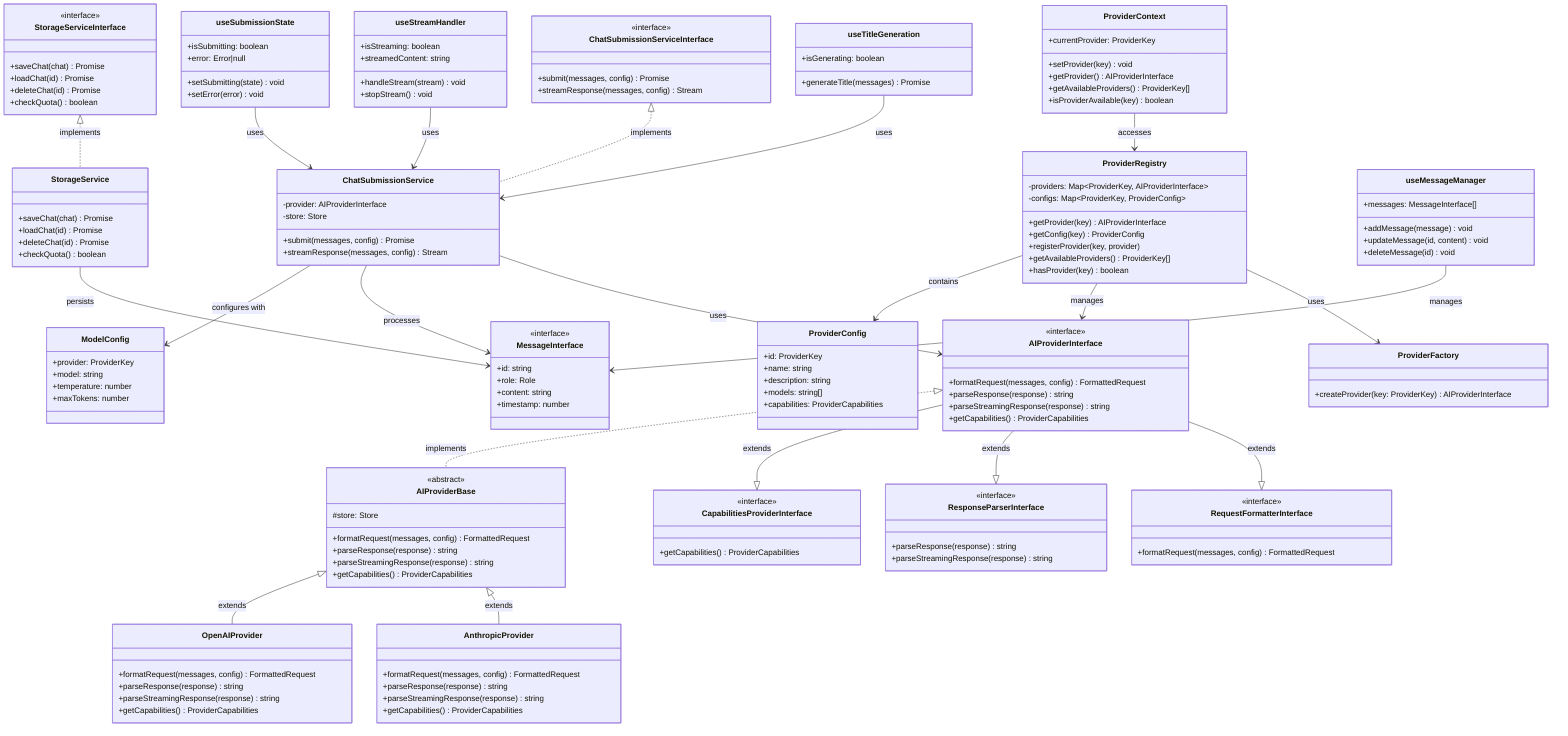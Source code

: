 classDiagram
    direction TB

%% Interfaces
    class AIProviderInterface {
        <<interface>>
        +formatRequest(messages, config) FormattedRequest
        +parseResponse(response) string
        +parseStreamingResponse(response) string
        +getCapabilities() ProviderCapabilities
    }

    class MessageInterface {
        <<interface>>
        +id: string
        +role: Role
        +content: string
        +timestamp: number
    }

    class RequestFormatterInterface {
        <<interface>>
        +formatRequest(messages, config) FormattedRequest
    }

    class ResponseParserInterface {
        <<interface>>
        +parseResponse(response) string
        +parseStreamingResponse(response) string
    }

    class CapabilitiesProviderInterface {
        <<interface>>
        +getCapabilities() ProviderCapabilities
    }

    AIProviderInterface --|> RequestFormatterInterface : extends
    AIProviderInterface --|> ResponseParserInterface : extends
    AIProviderInterface --|> CapabilitiesProviderInterface : extends

%% Base Classes
    class AIProviderBase {
        <<abstract>>
        #store: Store
        +formatRequest(messages, config) FormattedRequest
        +parseResponse(response) string
        +parseStreamingResponse(response) string
        +getCapabilities() ProviderCapabilities
    }

%% Provider Implementations
    class AnthropicProvider {
        +formatRequest(messages, config) FormattedRequest
        +parseResponse(response) string
        +parseStreamingResponse(response) string
        +getCapabilities() ProviderCapabilities
    }

    class OpenAIProvider {
        +formatRequest(messages, config) FormattedRequest
        +parseResponse(response) string
        +parseStreamingResponse(response) string
        +getCapabilities() ProviderCapabilities
    }

%% Configuration
    class ProviderConfig {
        +id: ProviderKey
        +name: string
        +description: string
        +models: string[]
        +capabilities: ProviderCapabilities
    }

    class ModelConfig {
        +provider: ProviderKey
        +model: string
        +temperature: number
        +maxTokens: number
    }

%% Service Interfaces
    class ChatSubmissionServiceInterface {
        <<interface>>
        +submit(messages, config) Promise
        +streamResponse(messages, config) Stream
    }

    class StorageServiceInterface {
        <<interface>>
        +saveChat(chat) Promise
        +loadChat(id) Promise
        +deleteChat(id) Promise
        +checkQuota() boolean
    }

%% Services
    class ChatSubmissionService {
        -provider: AIProviderInterface
        -store: Store
        +submit(messages, config) Promise
        +streamResponse(messages, config) Stream
    }

    class StorageService {
        +saveChat(chat) Promise
        +loadChat(id) Promise
        +deleteChat(id) Promise
        +checkQuota() boolean
    }

%% Registry
    class ProviderRegistry {
        -providers: Map~ProviderKey, AIProviderInterface~
        -configs: Map~ProviderKey, ProviderConfig~
        +getProvider(key) AIProviderInterface
        +getConfig(key) ProviderConfig
        +registerProvider(key, provider)
        +getAvailableProviders() ProviderKey[]
        +hasProvider(key) boolean
    }

    class ProviderFactory {
        +createProvider(key: ProviderKey) AIProviderInterface
    }

    ProviderRegistry --> ProviderFactory : uses

%% Context
    class ProviderContext {
        +currentProvider: ProviderKey
        +setProvider(key) void
        +getProvider() AIProviderInterface
        +getAvailableProviders() ProviderKey[]
        +isProviderAvailable(key) boolean
    }

%% Hooks
    class useMessageManager {
        +messages: MessageInterface[]
        +addMessage(message) void
        +updateMessage(id, content) void
        +deleteMessage(id) void
    }

    class useStreamHandler {
        +isStreaming: boolean
        +streamedContent: string
        +handleStream(stream) void
        +stopStream() void
    }

    class useSubmissionState {
        +isSubmitting: boolean
        +error: Error|null
        +setSubmitting(state) void
        +setError(error) void
    }

    class useTitleGeneration {
        +generateTitle(messages) Promise
        +isGenerating: boolean
    }

%% Relationships
    AIProviderInterface <|.. AIProviderBase : implements
    AIProviderBase <|-- AnthropicProvider : extends
    AIProviderBase <|-- OpenAIProvider : extends

    ProviderRegistry --> AIProviderInterface : manages
    ProviderRegistry --> ProviderConfig : contains

    ChatSubmissionService --> AIProviderInterface : uses
    ChatSubmissionService --> MessageInterface : processes
    ChatSubmissionService --> ModelConfig : configures with

    ProviderContext --> ProviderRegistry : accesses

    useTitleGeneration --> ChatSubmissionService : uses
    useMessageManager --> MessageInterface : manages

    StorageService --> MessageInterface : persists

    ChatSubmissionServiceInterface <|.. ChatSubmissionService : implements
    StorageServiceInterface <|.. StorageService : implements

%% Make hook dependencies explicit
    useStreamHandler --> ChatSubmissionService : uses
    useSubmissionState --> ChatSubmissionService : uses